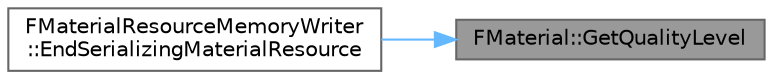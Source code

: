 digraph "FMaterial::GetQualityLevel"
{
 // INTERACTIVE_SVG=YES
 // LATEX_PDF_SIZE
  bgcolor="transparent";
  edge [fontname=Helvetica,fontsize=10,labelfontname=Helvetica,labelfontsize=10];
  node [fontname=Helvetica,fontsize=10,shape=box,height=0.2,width=0.4];
  rankdir="RL";
  Node1 [id="Node000001",label="FMaterial::GetQualityLevel",height=0.2,width=0.4,color="gray40", fillcolor="grey60", style="filled", fontcolor="black",tooltip=" "];
  Node1 -> Node2 [id="edge1_Node000001_Node000002",dir="back",color="steelblue1",style="solid",tooltip=" "];
  Node2 [id="Node000002",label="FMaterialResourceMemoryWriter\l::EndSerializingMaterialResource",height=0.2,width=0.4,color="grey40", fillcolor="white", style="filled",URL="$d9/d64/classFMaterialResourceMemoryWriter.html#aea26143013ed76bea5f1ff23d60ba0ef",tooltip=" "];
}
